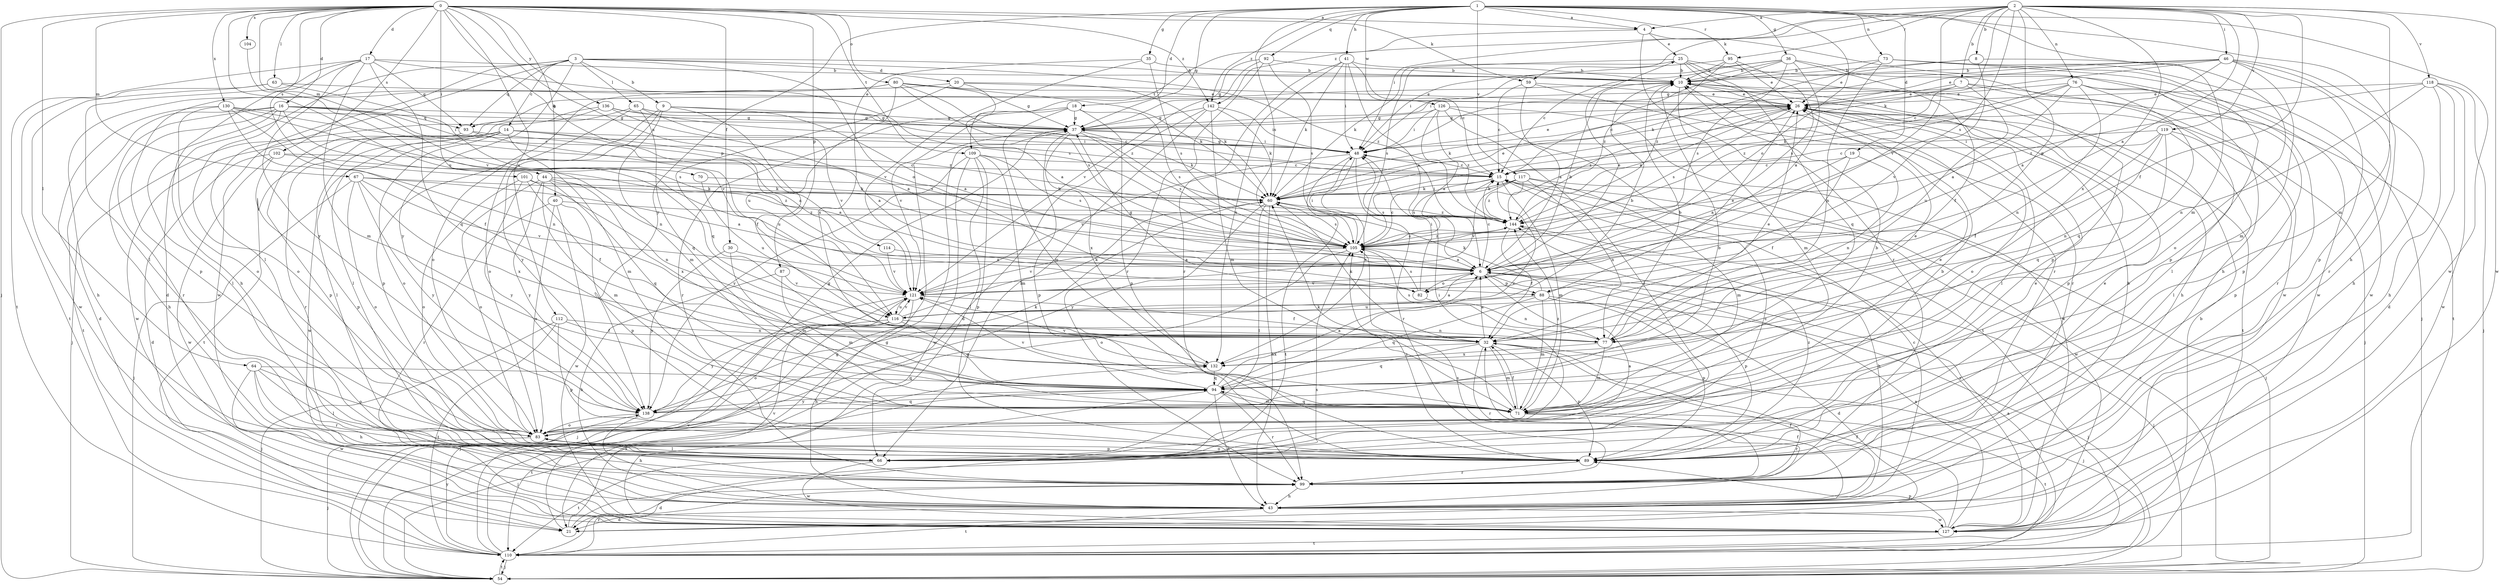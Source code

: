 strict digraph  {
0;
1;
2;
3;
4;
6;
7;
8;
9;
10;
14;
15;
16;
17;
18;
19;
20;
21;
25;
26;
30;
32;
35;
36;
37;
40;
41;
43;
44;
46;
48;
54;
59;
60;
63;
64;
65;
66;
67;
70;
71;
73;
76;
77;
80;
82;
83;
87;
88;
89;
92;
93;
94;
95;
99;
101;
102;
104;
105;
109;
110;
112;
114;
116;
117;
118;
119;
121;
126;
127;
130;
132;
136;
138;
142;
144;
0 -> 4  [label=a];
0 -> 16  [label=d];
0 -> 17  [label=d];
0 -> 30  [label=f];
0 -> 40  [label=h];
0 -> 44  [label=i];
0 -> 54  [label=j];
0 -> 59  [label=k];
0 -> 63  [label=l];
0 -> 64  [label=l];
0 -> 67  [label=m];
0 -> 70  [label=m];
0 -> 80  [label=o];
0 -> 87  [label=p];
0 -> 88  [label=p];
0 -> 101  [label=s];
0 -> 102  [label=s];
0 -> 104  [label=s];
0 -> 109  [label=t];
0 -> 112  [label=u];
0 -> 114  [label=u];
0 -> 116  [label=u];
0 -> 130  [label=x];
0 -> 136  [label=y];
0 -> 142  [label=z];
1 -> 4  [label=a];
1 -> 18  [label=d];
1 -> 19  [label=d];
1 -> 35  [label=g];
1 -> 36  [label=g];
1 -> 37  [label=g];
1 -> 41  [label=h];
1 -> 43  [label=h];
1 -> 71  [label=m];
1 -> 73  [label=n];
1 -> 82  [label=o];
1 -> 92  [label=q];
1 -> 95  [label=r];
1 -> 105  [label=s];
1 -> 117  [label=v];
1 -> 126  [label=w];
1 -> 127  [label=w];
1 -> 138  [label=y];
1 -> 142  [label=z];
2 -> 4  [label=a];
2 -> 6  [label=a];
2 -> 7  [label=b];
2 -> 8  [label=b];
2 -> 32  [label=f];
2 -> 46  [label=i];
2 -> 48  [label=i];
2 -> 59  [label=k];
2 -> 60  [label=k];
2 -> 71  [label=m];
2 -> 76  [label=n];
2 -> 88  [label=p];
2 -> 95  [label=r];
2 -> 105  [label=s];
2 -> 118  [label=v];
2 -> 119  [label=v];
2 -> 121  [label=v];
2 -> 127  [label=w];
2 -> 132  [label=x];
2 -> 142  [label=z];
3 -> 9  [label=b];
3 -> 10  [label=b];
3 -> 14  [label=c];
3 -> 20  [label=d];
3 -> 21  [label=d];
3 -> 65  [label=l];
3 -> 66  [label=l];
3 -> 82  [label=o];
3 -> 93  [label=q];
3 -> 127  [label=w];
3 -> 138  [label=y];
3 -> 144  [label=z];
4 -> 25  [label=e];
4 -> 43  [label=h];
4 -> 99  [label=r];
4 -> 109  [label=t];
6 -> 10  [label=b];
6 -> 15  [label=c];
6 -> 25  [label=e];
6 -> 54  [label=j];
6 -> 82  [label=o];
6 -> 88  [label=p];
6 -> 89  [label=p];
6 -> 121  [label=v];
7 -> 15  [label=c];
7 -> 26  [label=e];
7 -> 48  [label=i];
7 -> 66  [label=l];
7 -> 110  [label=t];
7 -> 116  [label=u];
8 -> 10  [label=b];
8 -> 60  [label=k];
8 -> 83  [label=o];
8 -> 121  [label=v];
9 -> 6  [label=a];
9 -> 32  [label=f];
9 -> 37  [label=g];
9 -> 71  [label=m];
9 -> 83  [label=o];
9 -> 138  [label=y];
10 -> 26  [label=e];
10 -> 43  [label=h];
10 -> 71  [label=m];
10 -> 93  [label=q];
14 -> 6  [label=a];
14 -> 48  [label=i];
14 -> 66  [label=l];
14 -> 71  [label=m];
14 -> 83  [label=o];
14 -> 99  [label=r];
14 -> 105  [label=s];
14 -> 110  [label=t];
14 -> 127  [label=w];
15 -> 60  [label=k];
15 -> 71  [label=m];
15 -> 105  [label=s];
15 -> 127  [label=w];
16 -> 15  [label=c];
16 -> 37  [label=g];
16 -> 43  [label=h];
16 -> 48  [label=i];
16 -> 66  [label=l];
16 -> 77  [label=n];
16 -> 83  [label=o];
16 -> 93  [label=q];
16 -> 99  [label=r];
16 -> 110  [label=t];
17 -> 10  [label=b];
17 -> 43  [label=h];
17 -> 66  [label=l];
17 -> 71  [label=m];
17 -> 93  [label=q];
17 -> 94  [label=q];
17 -> 105  [label=s];
17 -> 110  [label=t];
17 -> 138  [label=y];
18 -> 37  [label=g];
18 -> 71  [label=m];
18 -> 89  [label=p];
18 -> 99  [label=r];
18 -> 105  [label=s];
18 -> 121  [label=v];
19 -> 6  [label=a];
19 -> 15  [label=c];
19 -> 32  [label=f];
19 -> 77  [label=n];
20 -> 6  [label=a];
20 -> 26  [label=e];
20 -> 60  [label=k];
20 -> 83  [label=o];
20 -> 94  [label=q];
21 -> 32  [label=f];
21 -> 105  [label=s];
21 -> 121  [label=v];
21 -> 132  [label=x];
25 -> 10  [label=b];
25 -> 60  [label=k];
25 -> 89  [label=p];
25 -> 94  [label=q];
25 -> 99  [label=r];
25 -> 105  [label=s];
25 -> 127  [label=w];
26 -> 37  [label=g];
26 -> 54  [label=j];
26 -> 60  [label=k];
26 -> 66  [label=l];
26 -> 83  [label=o];
26 -> 89  [label=p];
26 -> 105  [label=s];
26 -> 110  [label=t];
26 -> 144  [label=z];
30 -> 6  [label=a];
30 -> 71  [label=m];
30 -> 138  [label=y];
32 -> 6  [label=a];
32 -> 54  [label=j];
32 -> 60  [label=k];
32 -> 71  [label=m];
32 -> 89  [label=p];
32 -> 94  [label=q];
32 -> 99  [label=r];
32 -> 132  [label=x];
35 -> 10  [label=b];
35 -> 105  [label=s];
35 -> 121  [label=v];
35 -> 132  [label=x];
36 -> 6  [label=a];
36 -> 10  [label=b];
36 -> 15  [label=c];
36 -> 32  [label=f];
36 -> 48  [label=i];
36 -> 105  [label=s];
36 -> 127  [label=w];
36 -> 144  [label=z];
37 -> 48  [label=i];
37 -> 60  [label=k];
37 -> 89  [label=p];
37 -> 105  [label=s];
37 -> 132  [label=x];
40 -> 83  [label=o];
40 -> 89  [label=p];
40 -> 99  [label=r];
40 -> 127  [label=w];
40 -> 144  [label=z];
41 -> 6  [label=a];
41 -> 10  [label=b];
41 -> 15  [label=c];
41 -> 48  [label=i];
41 -> 60  [label=k];
41 -> 99  [label=r];
41 -> 132  [label=x];
43 -> 15  [label=c];
43 -> 21  [label=d];
43 -> 32  [label=f];
43 -> 105  [label=s];
43 -> 110  [label=t];
43 -> 127  [label=w];
44 -> 60  [label=k];
44 -> 71  [label=m];
44 -> 83  [label=o];
44 -> 94  [label=q];
44 -> 132  [label=x];
44 -> 138  [label=y];
44 -> 144  [label=z];
46 -> 6  [label=a];
46 -> 10  [label=b];
46 -> 15  [label=c];
46 -> 26  [label=e];
46 -> 37  [label=g];
46 -> 43  [label=h];
46 -> 71  [label=m];
46 -> 89  [label=p];
46 -> 99  [label=r];
48 -> 15  [label=c];
48 -> 26  [label=e];
48 -> 37  [label=g];
48 -> 99  [label=r];
48 -> 110  [label=t];
48 -> 121  [label=v];
48 -> 132  [label=x];
54 -> 15  [label=c];
54 -> 37  [label=g];
54 -> 110  [label=t];
59 -> 6  [label=a];
59 -> 15  [label=c];
59 -> 26  [label=e];
59 -> 99  [label=r];
60 -> 26  [label=e];
60 -> 43  [label=h];
60 -> 66  [label=l];
60 -> 105  [label=s];
60 -> 138  [label=y];
60 -> 144  [label=z];
63 -> 26  [label=e];
63 -> 110  [label=t];
63 -> 121  [label=v];
63 -> 127  [label=w];
64 -> 43  [label=h];
64 -> 66  [label=l];
64 -> 83  [label=o];
64 -> 94  [label=q];
64 -> 99  [label=r];
64 -> 127  [label=w];
65 -> 37  [label=g];
65 -> 48  [label=i];
65 -> 66  [label=l];
65 -> 89  [label=p];
65 -> 94  [label=q];
65 -> 121  [label=v];
66 -> 6  [label=a];
66 -> 10  [label=b];
66 -> 15  [label=c];
66 -> 26  [label=e];
66 -> 110  [label=t];
66 -> 127  [label=w];
67 -> 6  [label=a];
67 -> 54  [label=j];
67 -> 60  [label=k];
67 -> 83  [label=o];
67 -> 121  [label=v];
67 -> 132  [label=x];
67 -> 138  [label=y];
70 -> 60  [label=k];
70 -> 116  [label=u];
71 -> 10  [label=b];
71 -> 26  [label=e];
71 -> 32  [label=f];
71 -> 60  [label=k];
71 -> 94  [label=q];
71 -> 99  [label=r];
71 -> 110  [label=t];
71 -> 144  [label=z];
73 -> 10  [label=b];
73 -> 26  [label=e];
73 -> 54  [label=j];
73 -> 77  [label=n];
73 -> 89  [label=p];
73 -> 127  [label=w];
76 -> 6  [label=a];
76 -> 26  [label=e];
76 -> 60  [label=k];
76 -> 77  [label=n];
76 -> 89  [label=p];
76 -> 94  [label=q];
76 -> 99  [label=r];
76 -> 144  [label=z];
77 -> 10  [label=b];
77 -> 26  [label=e];
77 -> 71  [label=m];
77 -> 105  [label=s];
77 -> 132  [label=x];
80 -> 26  [label=e];
80 -> 37  [label=g];
80 -> 43  [label=h];
80 -> 60  [label=k];
80 -> 89  [label=p];
80 -> 105  [label=s];
80 -> 116  [label=u];
80 -> 144  [label=z];
82 -> 37  [label=g];
82 -> 48  [label=i];
82 -> 77  [label=n];
82 -> 105  [label=s];
83 -> 37  [label=g];
83 -> 48  [label=i];
83 -> 54  [label=j];
83 -> 66  [label=l];
83 -> 89  [label=p];
87 -> 43  [label=h];
87 -> 71  [label=m];
87 -> 121  [label=v];
88 -> 21  [label=d];
88 -> 26  [label=e];
88 -> 54  [label=j];
88 -> 60  [label=k];
88 -> 71  [label=m];
88 -> 89  [label=p];
88 -> 94  [label=q];
88 -> 116  [label=u];
89 -> 26  [label=e];
89 -> 83  [label=o];
89 -> 99  [label=r];
89 -> 105  [label=s];
89 -> 144  [label=z];
92 -> 10  [label=b];
92 -> 37  [label=g];
92 -> 99  [label=r];
92 -> 105  [label=s];
92 -> 121  [label=v];
93 -> 6  [label=a];
93 -> 89  [label=p];
93 -> 116  [label=u];
94 -> 6  [label=a];
94 -> 15  [label=c];
94 -> 43  [label=h];
94 -> 54  [label=j];
94 -> 71  [label=m];
94 -> 99  [label=r];
94 -> 110  [label=t];
94 -> 121  [label=v];
94 -> 138  [label=y];
95 -> 10  [label=b];
95 -> 26  [label=e];
95 -> 48  [label=i];
95 -> 105  [label=s];
95 -> 144  [label=z];
99 -> 10  [label=b];
99 -> 21  [label=d];
99 -> 43  [label=h];
101 -> 32  [label=f];
101 -> 60  [label=k];
101 -> 77  [label=n];
101 -> 83  [label=o];
101 -> 138  [label=y];
102 -> 6  [label=a];
102 -> 15  [label=c];
102 -> 21  [label=d];
102 -> 89  [label=p];
102 -> 127  [label=w];
104 -> 121  [label=v];
105 -> 6  [label=a];
105 -> 15  [label=c];
105 -> 48  [label=i];
105 -> 83  [label=o];
105 -> 121  [label=v];
105 -> 144  [label=z];
109 -> 15  [label=c];
109 -> 66  [label=l];
109 -> 71  [label=m];
109 -> 89  [label=p];
109 -> 105  [label=s];
109 -> 127  [label=w];
109 -> 138  [label=y];
110 -> 6  [label=a];
110 -> 10  [label=b];
110 -> 37  [label=g];
110 -> 54  [label=j];
110 -> 99  [label=r];
110 -> 121  [label=v];
110 -> 138  [label=y];
112 -> 32  [label=f];
112 -> 54  [label=j];
112 -> 77  [label=n];
112 -> 89  [label=p];
112 -> 110  [label=t];
114 -> 6  [label=a];
114 -> 121  [label=v];
116 -> 6  [label=a];
116 -> 10  [label=b];
116 -> 54  [label=j];
116 -> 60  [label=k];
116 -> 77  [label=n];
116 -> 83  [label=o];
116 -> 94  [label=q];
116 -> 121  [label=v];
116 -> 138  [label=y];
117 -> 54  [label=j];
117 -> 60  [label=k];
117 -> 71  [label=m];
117 -> 77  [label=n];
117 -> 105  [label=s];
117 -> 121  [label=v];
117 -> 144  [label=z];
118 -> 21  [label=d];
118 -> 26  [label=e];
118 -> 43  [label=h];
118 -> 54  [label=j];
118 -> 77  [label=n];
118 -> 127  [label=w];
118 -> 144  [label=z];
119 -> 15  [label=c];
119 -> 32  [label=f];
119 -> 48  [label=i];
119 -> 66  [label=l];
119 -> 77  [label=n];
119 -> 89  [label=p];
119 -> 94  [label=q];
121 -> 32  [label=f];
121 -> 43  [label=h];
121 -> 54  [label=j];
121 -> 116  [label=u];
126 -> 6  [label=a];
126 -> 37  [label=g];
126 -> 48  [label=i];
126 -> 66  [label=l];
126 -> 110  [label=t];
126 -> 127  [label=w];
126 -> 144  [label=z];
127 -> 6  [label=a];
127 -> 32  [label=f];
127 -> 89  [label=p];
127 -> 110  [label=t];
127 -> 144  [label=z];
130 -> 21  [label=d];
130 -> 32  [label=f];
130 -> 37  [label=g];
130 -> 77  [label=n];
130 -> 83  [label=o];
130 -> 105  [label=s];
130 -> 144  [label=z];
132 -> 26  [label=e];
132 -> 94  [label=q];
132 -> 121  [label=v];
136 -> 6  [label=a];
136 -> 15  [label=c];
136 -> 37  [label=g];
136 -> 54  [label=j];
136 -> 127  [label=w];
138 -> 10  [label=b];
138 -> 43  [label=h];
138 -> 60  [label=k];
138 -> 83  [label=o];
138 -> 94  [label=q];
142 -> 21  [label=d];
142 -> 37  [label=g];
142 -> 48  [label=i];
142 -> 60  [label=k];
142 -> 66  [label=l];
142 -> 71  [label=m];
144 -> 26  [label=e];
144 -> 32  [label=f];
144 -> 43  [label=h];
144 -> 48  [label=i];
144 -> 105  [label=s];
}
